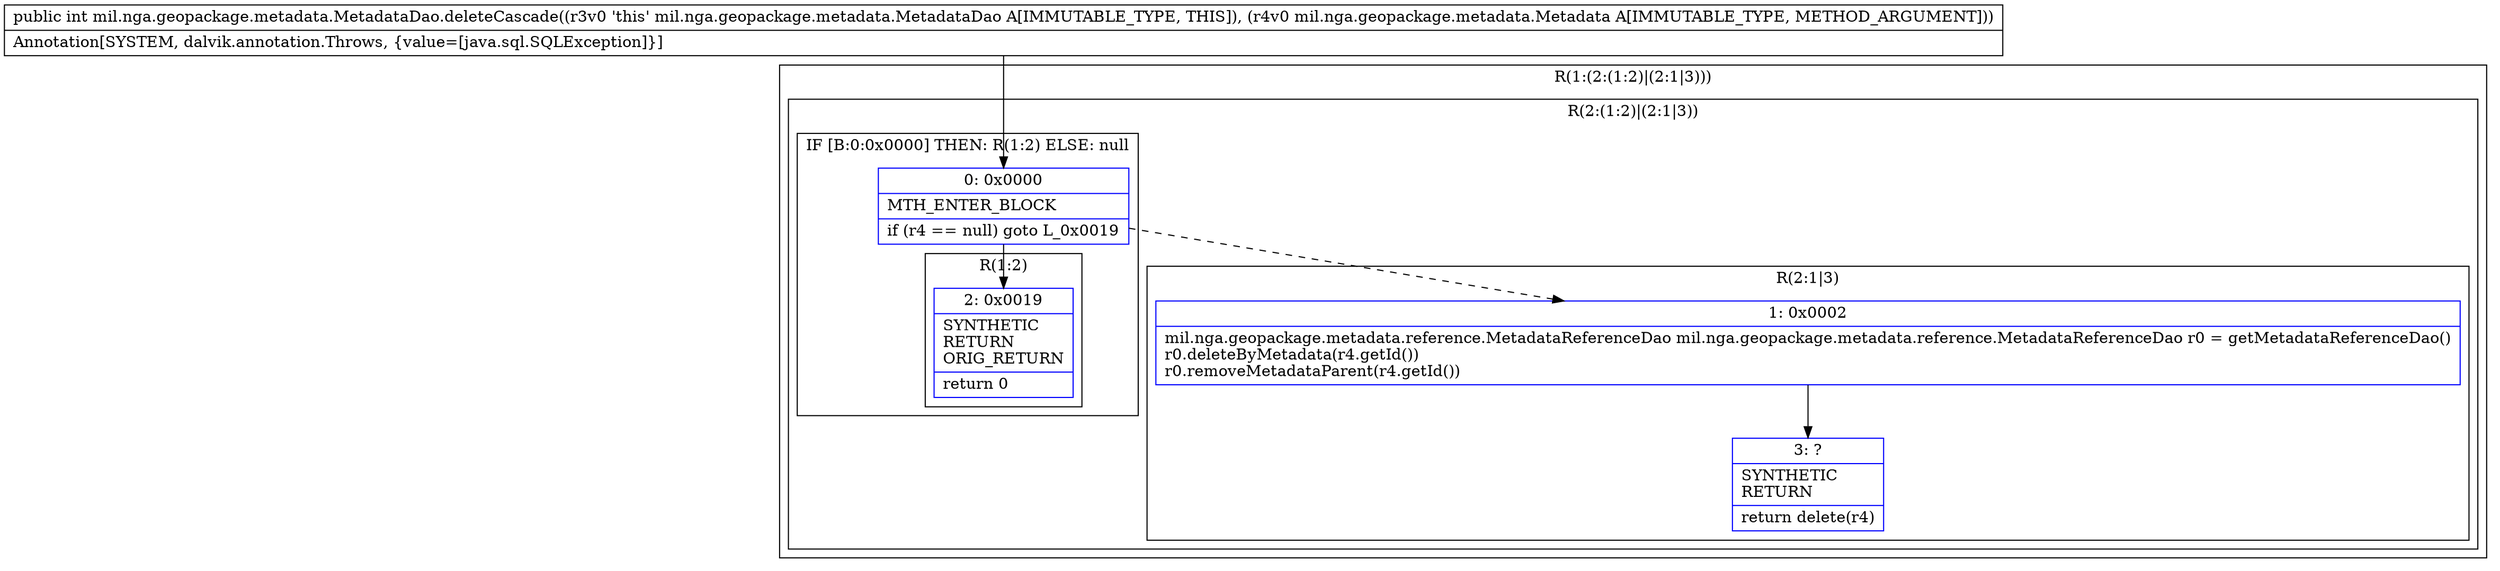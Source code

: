 digraph "CFG formil.nga.geopackage.metadata.MetadataDao.deleteCascade(Lmil\/nga\/geopackage\/metadata\/Metadata;)I" {
subgraph cluster_Region_1323251405 {
label = "R(1:(2:(1:2)|(2:1|3)))";
node [shape=record,color=blue];
subgraph cluster_Region_2120014629 {
label = "R(2:(1:2)|(2:1|3))";
node [shape=record,color=blue];
subgraph cluster_IfRegion_639767244 {
label = "IF [B:0:0x0000] THEN: R(1:2) ELSE: null";
node [shape=record,color=blue];
Node_0 [shape=record,label="{0\:\ 0x0000|MTH_ENTER_BLOCK\l|if (r4 == null) goto L_0x0019\l}"];
subgraph cluster_Region_1558852206 {
label = "R(1:2)";
node [shape=record,color=blue];
Node_2 [shape=record,label="{2\:\ 0x0019|SYNTHETIC\lRETURN\lORIG_RETURN\l|return 0\l}"];
}
}
subgraph cluster_Region_1263503213 {
label = "R(2:1|3)";
node [shape=record,color=blue];
Node_1 [shape=record,label="{1\:\ 0x0002|mil.nga.geopackage.metadata.reference.MetadataReferenceDao mil.nga.geopackage.metadata.reference.MetadataReferenceDao r0 = getMetadataReferenceDao()\lr0.deleteByMetadata(r4.getId())\lr0.removeMetadataParent(r4.getId())\l}"];
Node_3 [shape=record,label="{3\:\ ?|SYNTHETIC\lRETURN\l|return delete(r4)\l}"];
}
}
}
MethodNode[shape=record,label="{public int mil.nga.geopackage.metadata.MetadataDao.deleteCascade((r3v0 'this' mil.nga.geopackage.metadata.MetadataDao A[IMMUTABLE_TYPE, THIS]), (r4v0 mil.nga.geopackage.metadata.Metadata A[IMMUTABLE_TYPE, METHOD_ARGUMENT]))  | Annotation[SYSTEM, dalvik.annotation.Throws, \{value=[java.sql.SQLException]\}]\l}"];
MethodNode -> Node_0;
Node_0 -> Node_1[style=dashed];
Node_0 -> Node_2;
Node_1 -> Node_3;
}

